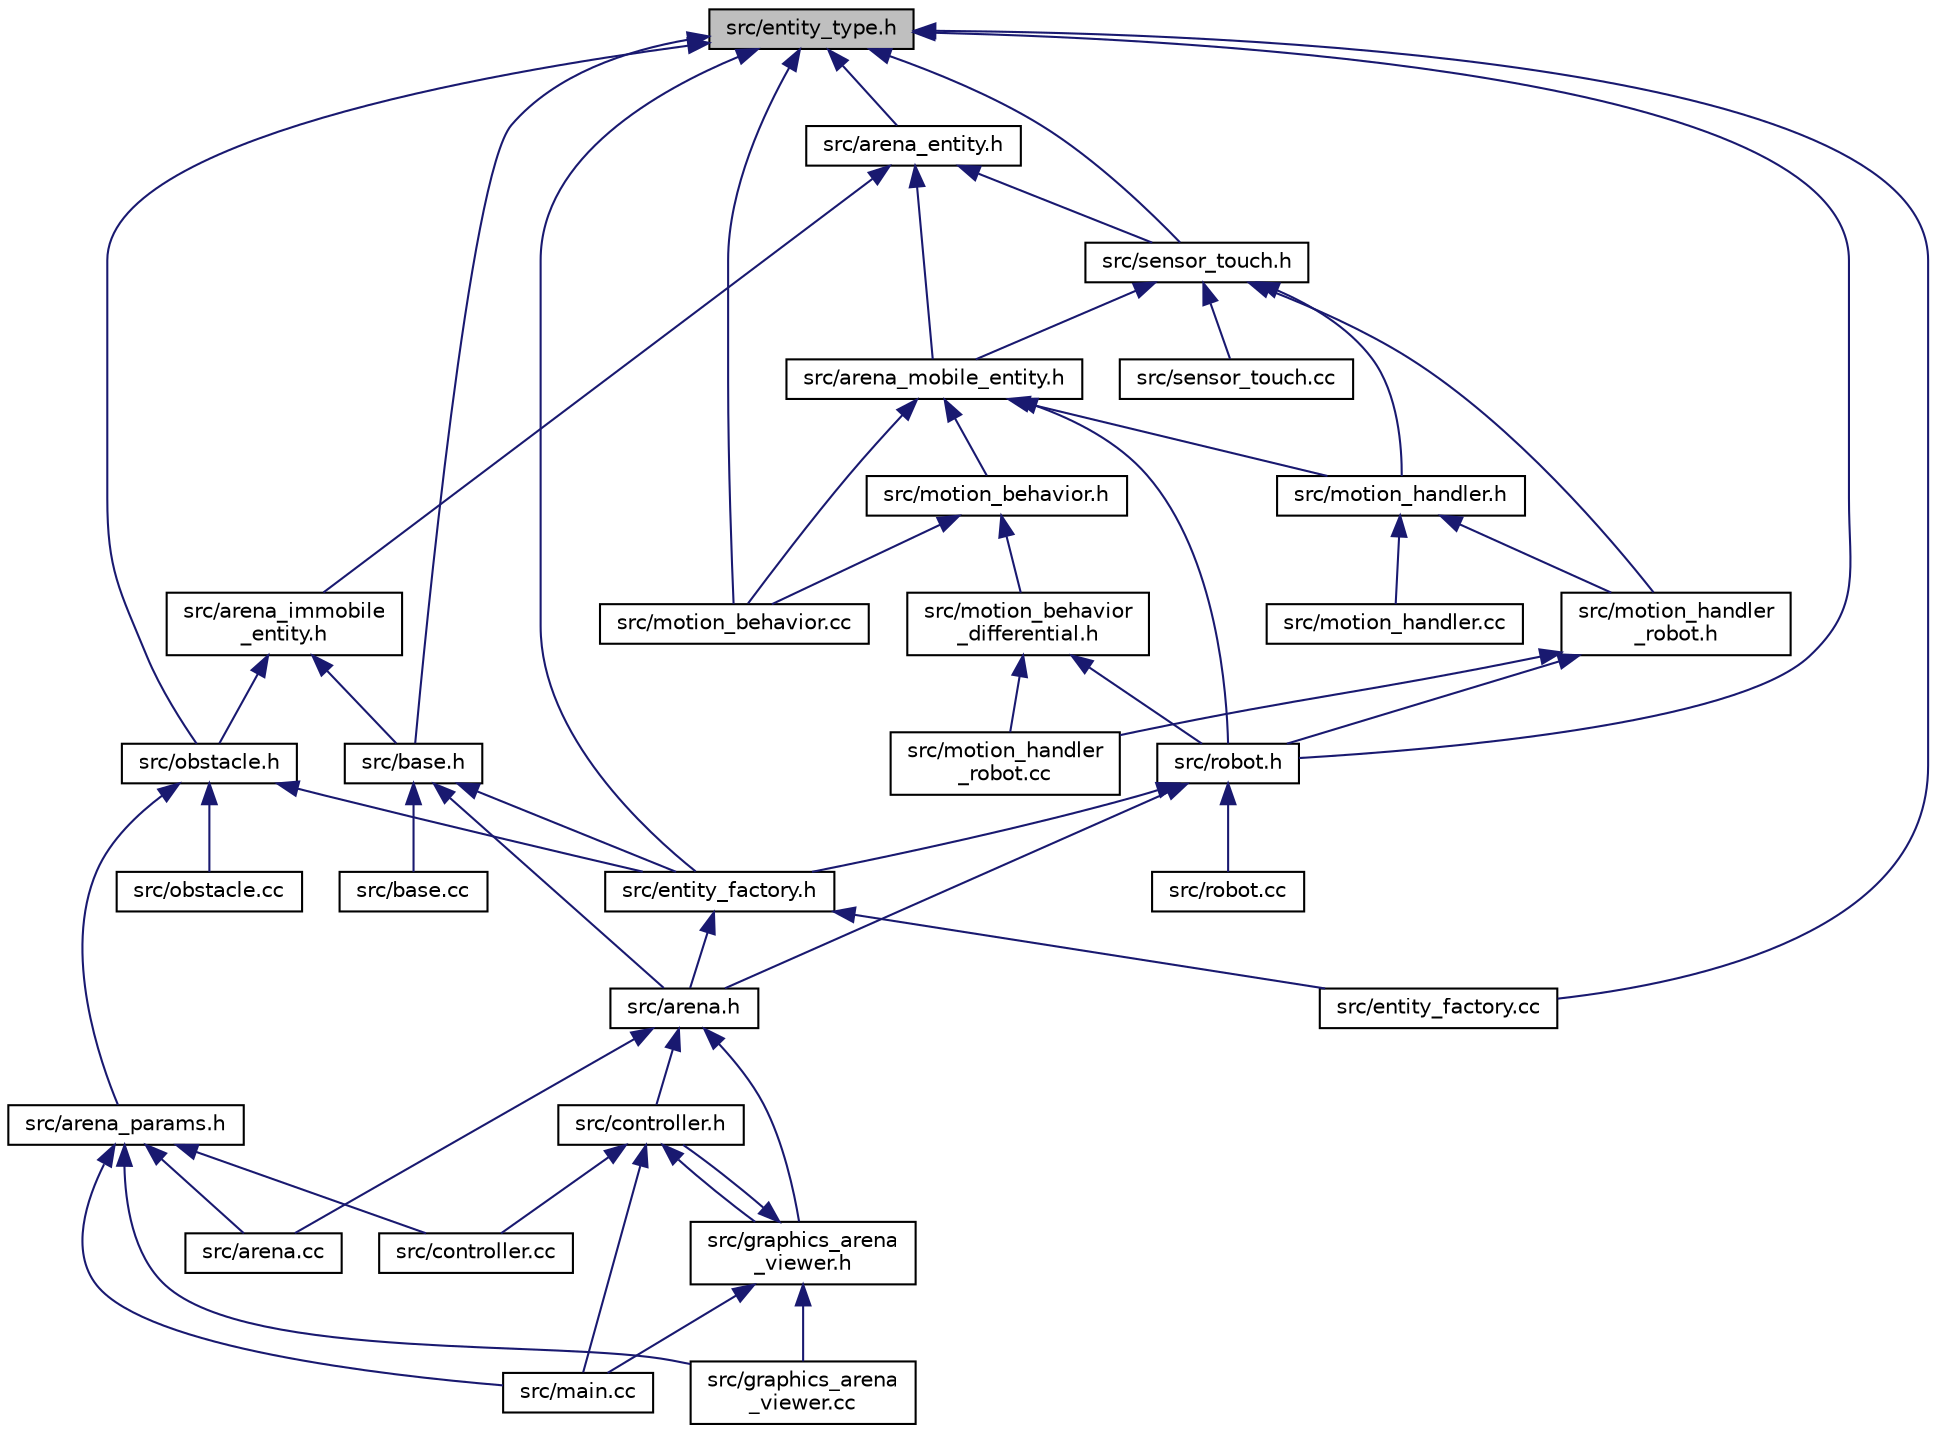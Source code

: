 digraph "src/entity_type.h"
{
  edge [fontname="Helvetica",fontsize="10",labelfontname="Helvetica",labelfontsize="10"];
  node [fontname="Helvetica",fontsize="10",shape=record];
  Node1 [label="src/entity_type.h",height=0.2,width=0.4,color="black", fillcolor="grey75", style="filled", fontcolor="black"];
  Node1 -> Node2 [dir="back",color="midnightblue",fontsize="10",style="solid"];
  Node2 [label="src/arena_entity.h",height=0.2,width=0.4,color="black", fillcolor="white", style="filled",URL="$arena__entity_8h.html"];
  Node2 -> Node3 [dir="back",color="midnightblue",fontsize="10",style="solid"];
  Node3 [label="src/arena_immobile\l_entity.h",height=0.2,width=0.4,color="black", fillcolor="white", style="filled",URL="$arena__immobile__entity_8h.html"];
  Node3 -> Node4 [dir="back",color="midnightblue",fontsize="10",style="solid"];
  Node4 [label="src/base.h",height=0.2,width=0.4,color="black", fillcolor="white", style="filled",URL="$base_8h.html"];
  Node4 -> Node5 [dir="back",color="midnightblue",fontsize="10",style="solid"];
  Node5 [label="src/arena.h",height=0.2,width=0.4,color="black", fillcolor="white", style="filled",URL="$arena_8h.html"];
  Node5 -> Node6 [dir="back",color="midnightblue",fontsize="10",style="solid"];
  Node6 [label="src/arena.cc",height=0.2,width=0.4,color="black", fillcolor="white", style="filled",URL="$arena_8cc.html"];
  Node5 -> Node7 [dir="back",color="midnightblue",fontsize="10",style="solid"];
  Node7 [label="src/controller.h",height=0.2,width=0.4,color="black", fillcolor="white", style="filled",URL="$controller_8h.html"];
  Node7 -> Node8 [dir="back",color="midnightblue",fontsize="10",style="solid"];
  Node8 [label="src/controller.cc",height=0.2,width=0.4,color="black", fillcolor="white", style="filled",URL="$controller_8cc.html"];
  Node7 -> Node9 [dir="back",color="midnightblue",fontsize="10",style="solid"];
  Node9 [label="src/graphics_arena\l_viewer.h",height=0.2,width=0.4,color="black", fillcolor="white", style="filled",URL="$graphics__arena__viewer_8h.html"];
  Node9 -> Node7 [dir="back",color="midnightblue",fontsize="10",style="solid"];
  Node9 -> Node10 [dir="back",color="midnightblue",fontsize="10",style="solid"];
  Node10 [label="src/graphics_arena\l_viewer.cc",height=0.2,width=0.4,color="black", fillcolor="white", style="filled",URL="$graphics__arena__viewer_8cc.html"];
  Node9 -> Node11 [dir="back",color="midnightblue",fontsize="10",style="solid"];
  Node11 [label="src/main.cc",height=0.2,width=0.4,color="black", fillcolor="white", style="filled",URL="$main_8cc.html"];
  Node7 -> Node11 [dir="back",color="midnightblue",fontsize="10",style="solid"];
  Node5 -> Node9 [dir="back",color="midnightblue",fontsize="10",style="solid"];
  Node4 -> Node12 [dir="back",color="midnightblue",fontsize="10",style="solid"];
  Node12 [label="src/entity_factory.h",height=0.2,width=0.4,color="black", fillcolor="white", style="filled",URL="$entity__factory_8h.html"];
  Node12 -> Node5 [dir="back",color="midnightblue",fontsize="10",style="solid"];
  Node12 -> Node13 [dir="back",color="midnightblue",fontsize="10",style="solid"];
  Node13 [label="src/entity_factory.cc",height=0.2,width=0.4,color="black", fillcolor="white", style="filled",URL="$entity__factory_8cc.html"];
  Node4 -> Node14 [dir="back",color="midnightblue",fontsize="10",style="solid"];
  Node14 [label="src/base.cc",height=0.2,width=0.4,color="black", fillcolor="white", style="filled",URL="$base_8cc.html"];
  Node3 -> Node15 [dir="back",color="midnightblue",fontsize="10",style="solid"];
  Node15 [label="src/obstacle.h",height=0.2,width=0.4,color="black", fillcolor="white", style="filled",URL="$obstacle_8h.html"];
  Node15 -> Node12 [dir="back",color="midnightblue",fontsize="10",style="solid"];
  Node15 -> Node16 [dir="back",color="midnightblue",fontsize="10",style="solid"];
  Node16 [label="src/arena_params.h",height=0.2,width=0.4,color="black", fillcolor="white", style="filled",URL="$arena__params_8h.html"];
  Node16 -> Node6 [dir="back",color="midnightblue",fontsize="10",style="solid"];
  Node16 -> Node8 [dir="back",color="midnightblue",fontsize="10",style="solid"];
  Node16 -> Node10 [dir="back",color="midnightblue",fontsize="10",style="solid"];
  Node16 -> Node11 [dir="back",color="midnightblue",fontsize="10",style="solid"];
  Node15 -> Node17 [dir="back",color="midnightblue",fontsize="10",style="solid"];
  Node17 [label="src/obstacle.cc",height=0.2,width=0.4,color="black", fillcolor="white", style="filled",URL="$obstacle_8cc.html"];
  Node2 -> Node18 [dir="back",color="midnightblue",fontsize="10",style="solid"];
  Node18 [label="src/arena_mobile_entity.h",height=0.2,width=0.4,color="black", fillcolor="white", style="filled",URL="$arena__mobile__entity_8h.html"];
  Node18 -> Node19 [dir="back",color="midnightblue",fontsize="10",style="solid"];
  Node19 [label="src/robot.h",height=0.2,width=0.4,color="black", fillcolor="white", style="filled",URL="$robot_8h.html"];
  Node19 -> Node12 [dir="back",color="midnightblue",fontsize="10",style="solid"];
  Node19 -> Node5 [dir="back",color="midnightblue",fontsize="10",style="solid"];
  Node19 -> Node20 [dir="back",color="midnightblue",fontsize="10",style="solid"];
  Node20 [label="src/robot.cc",height=0.2,width=0.4,color="black", fillcolor="white", style="filled",URL="$robot_8cc.html"];
  Node18 -> Node21 [dir="back",color="midnightblue",fontsize="10",style="solid"];
  Node21 [label="src/motion_handler.h",height=0.2,width=0.4,color="black", fillcolor="white", style="filled",URL="$motion__handler_8h.html"];
  Node21 -> Node22 [dir="back",color="midnightblue",fontsize="10",style="solid"];
  Node22 [label="src/motion_handler\l_robot.h",height=0.2,width=0.4,color="black", fillcolor="white", style="filled",URL="$motion__handler__robot_8h.html"];
  Node22 -> Node19 [dir="back",color="midnightblue",fontsize="10",style="solid"];
  Node22 -> Node23 [dir="back",color="midnightblue",fontsize="10",style="solid"];
  Node23 [label="src/motion_handler\l_robot.cc",height=0.2,width=0.4,color="black", fillcolor="white", style="filled",URL="$motion__handler__robot_8cc.html"];
  Node21 -> Node24 [dir="back",color="midnightblue",fontsize="10",style="solid"];
  Node24 [label="src/motion_handler.cc",height=0.2,width=0.4,color="black", fillcolor="white", style="filled",URL="$motion__handler_8cc.html"];
  Node18 -> Node25 [dir="back",color="midnightblue",fontsize="10",style="solid"];
  Node25 [label="src/motion_behavior.h",height=0.2,width=0.4,color="black", fillcolor="white", style="filled",URL="$motion__behavior_8h.html"];
  Node25 -> Node26 [dir="back",color="midnightblue",fontsize="10",style="solid"];
  Node26 [label="src/motion_behavior\l_differential.h",height=0.2,width=0.4,color="black", fillcolor="white", style="filled",URL="$motion__behavior__differential_8h.html"];
  Node26 -> Node19 [dir="back",color="midnightblue",fontsize="10",style="solid"];
  Node26 -> Node23 [dir="back",color="midnightblue",fontsize="10",style="solid"];
  Node25 -> Node27 [dir="back",color="midnightblue",fontsize="10",style="solid"];
  Node27 [label="src/motion_behavior.cc",height=0.2,width=0.4,color="black", fillcolor="white", style="filled",URL="$motion__behavior_8cc.html"];
  Node18 -> Node27 [dir="back",color="midnightblue",fontsize="10",style="solid"];
  Node2 -> Node28 [dir="back",color="midnightblue",fontsize="10",style="solid"];
  Node28 [label="src/sensor_touch.h",height=0.2,width=0.4,color="black", fillcolor="white", style="filled",URL="$sensor__touch_8h.html"];
  Node28 -> Node18 [dir="back",color="midnightblue",fontsize="10",style="solid"];
  Node28 -> Node21 [dir="back",color="midnightblue",fontsize="10",style="solid"];
  Node28 -> Node22 [dir="back",color="midnightblue",fontsize="10",style="solid"];
  Node28 -> Node29 [dir="back",color="midnightblue",fontsize="10",style="solid"];
  Node29 [label="src/sensor_touch.cc",height=0.2,width=0.4,color="black", fillcolor="white", style="filled",URL="$sensor__touch_8cc.html"];
  Node1 -> Node4 [dir="back",color="midnightblue",fontsize="10",style="solid"];
  Node1 -> Node12 [dir="back",color="midnightblue",fontsize="10",style="solid"];
  Node1 -> Node15 [dir="back",color="midnightblue",fontsize="10",style="solid"];
  Node1 -> Node28 [dir="back",color="midnightblue",fontsize="10",style="solid"];
  Node1 -> Node19 [dir="back",color="midnightblue",fontsize="10",style="solid"];
  Node1 -> Node13 [dir="back",color="midnightblue",fontsize="10",style="solid"];
  Node1 -> Node27 [dir="back",color="midnightblue",fontsize="10",style="solid"];
}
